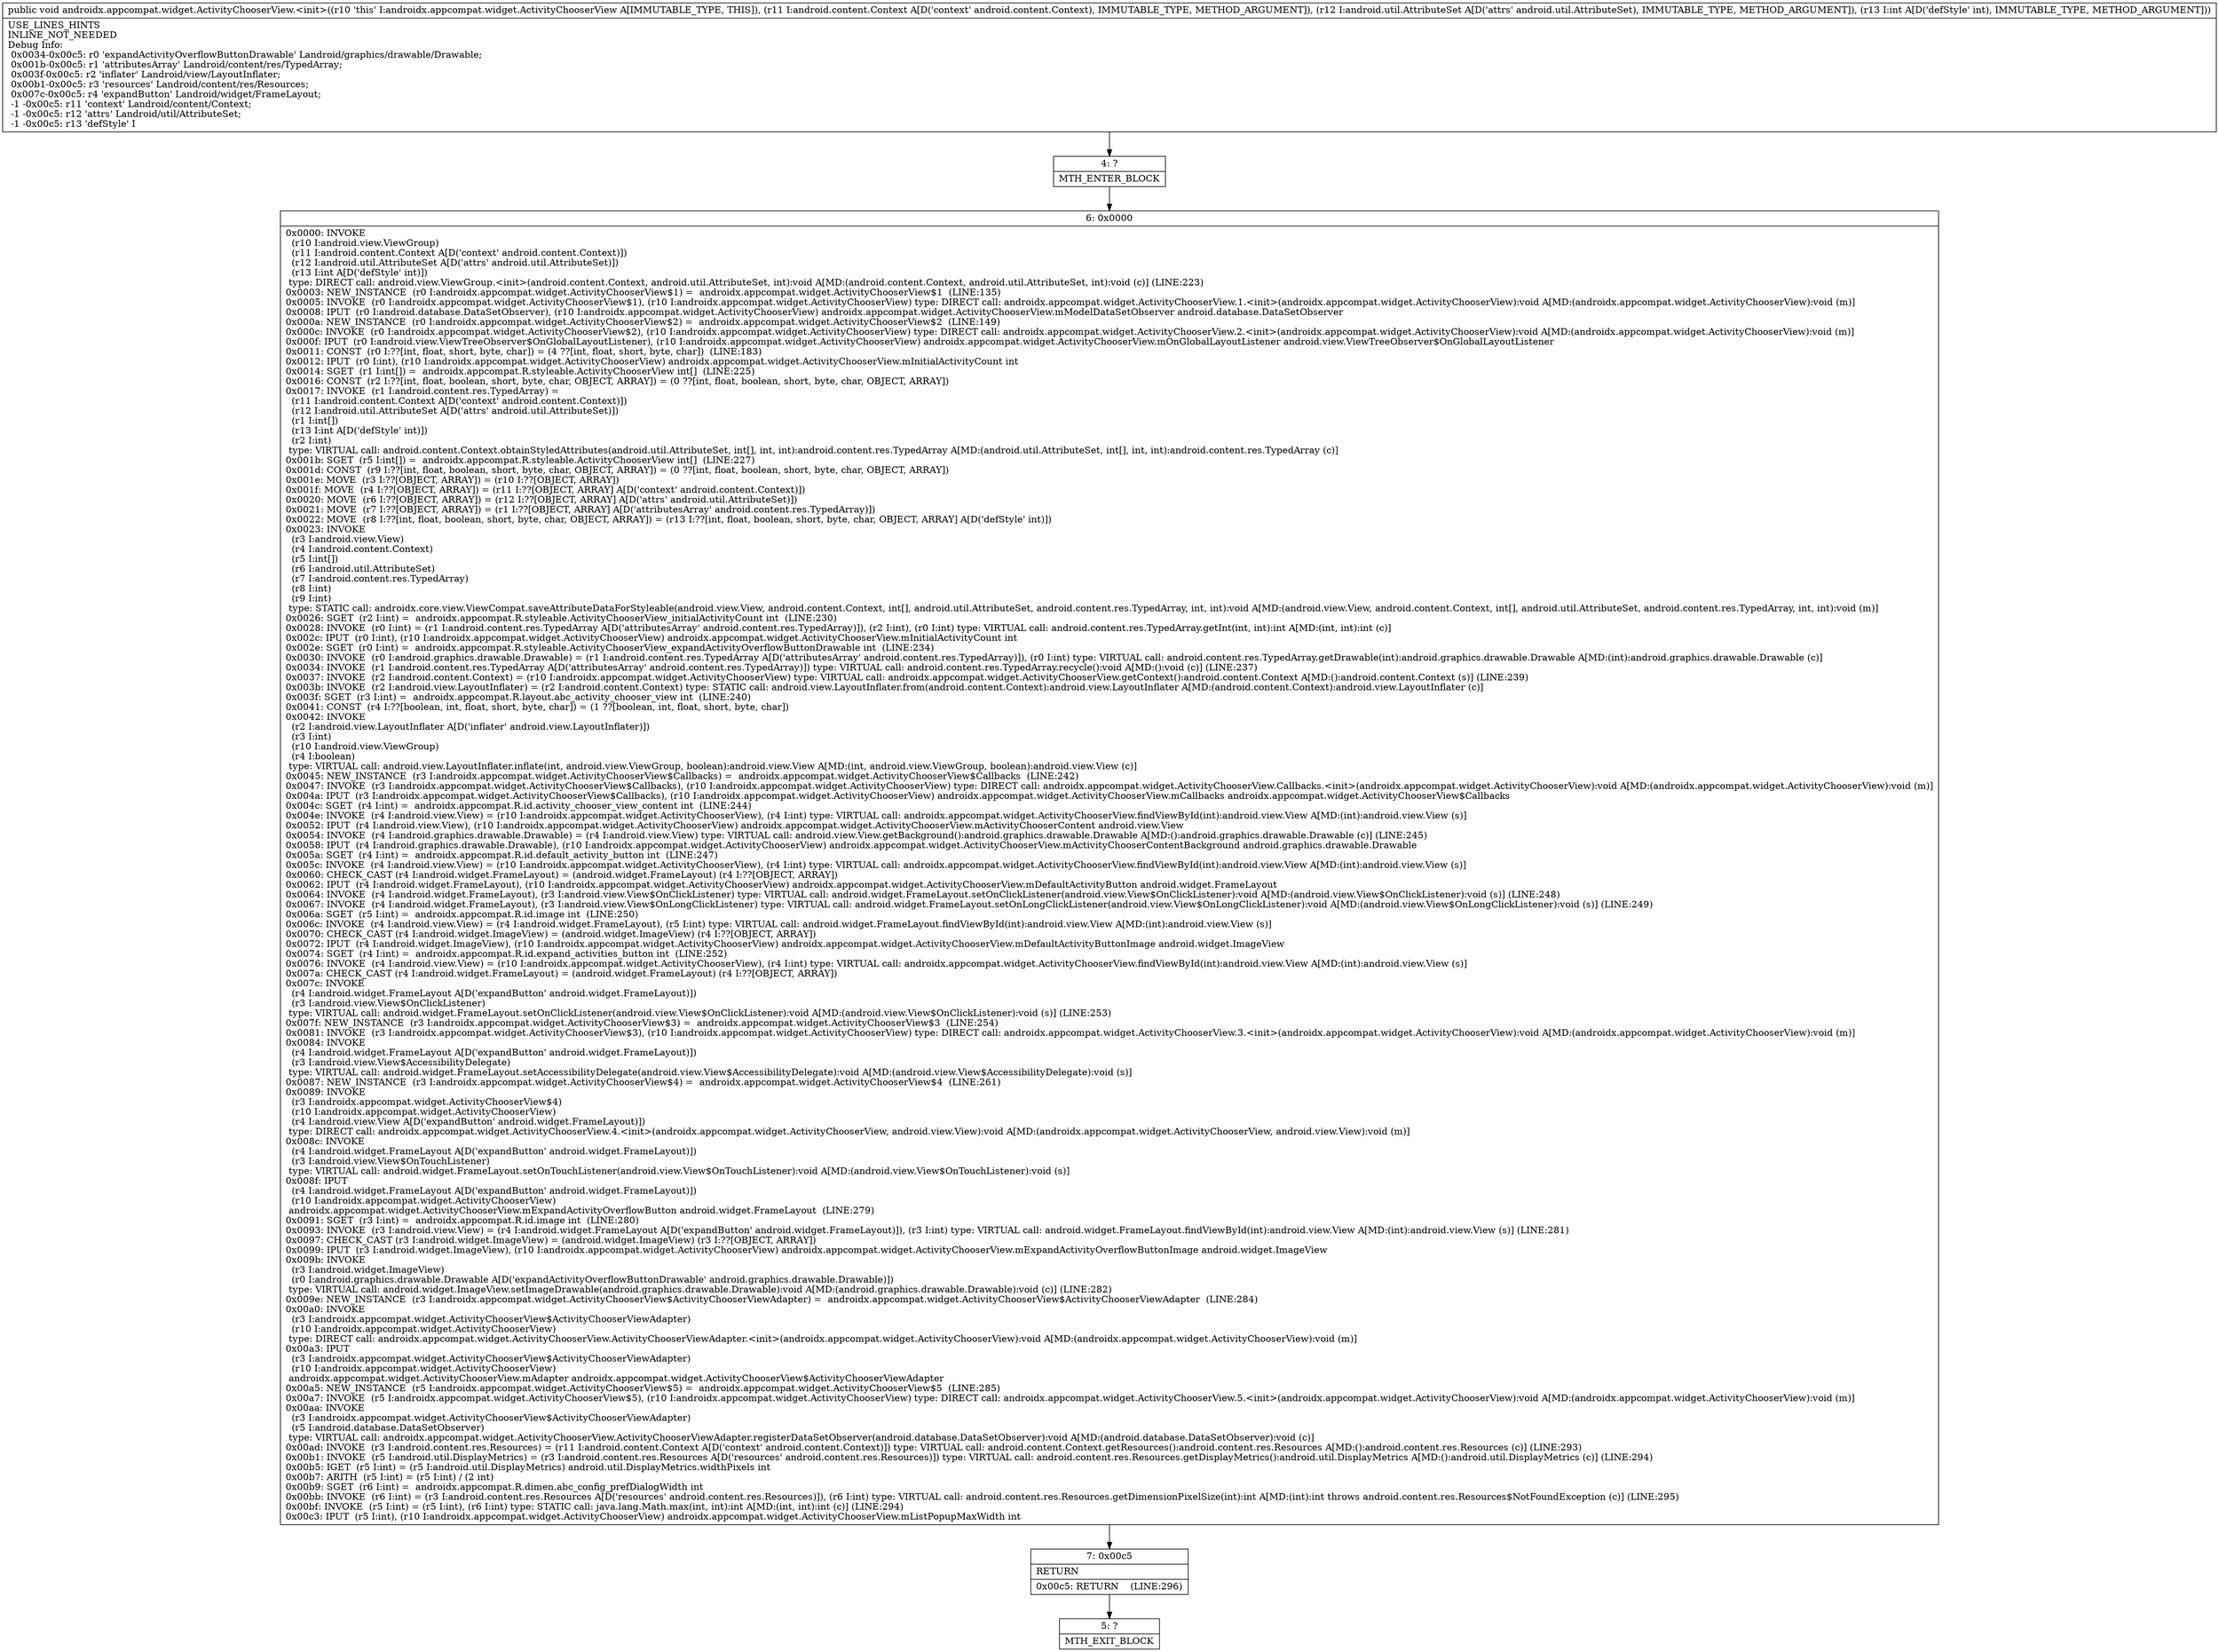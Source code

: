 digraph "CFG forandroidx.appcompat.widget.ActivityChooserView.\<init\>(Landroid\/content\/Context;Landroid\/util\/AttributeSet;I)V" {
Node_4 [shape=record,label="{4\:\ ?|MTH_ENTER_BLOCK\l}"];
Node_6 [shape=record,label="{6\:\ 0x0000|0x0000: INVOKE  \l  (r10 I:android.view.ViewGroup)\l  (r11 I:android.content.Context A[D('context' android.content.Context)])\l  (r12 I:android.util.AttributeSet A[D('attrs' android.util.AttributeSet)])\l  (r13 I:int A[D('defStyle' int)])\l type: DIRECT call: android.view.ViewGroup.\<init\>(android.content.Context, android.util.AttributeSet, int):void A[MD:(android.content.Context, android.util.AttributeSet, int):void (c)] (LINE:223)\l0x0003: NEW_INSTANCE  (r0 I:androidx.appcompat.widget.ActivityChooserView$1) =  androidx.appcompat.widget.ActivityChooserView$1  (LINE:135)\l0x0005: INVOKE  (r0 I:androidx.appcompat.widget.ActivityChooserView$1), (r10 I:androidx.appcompat.widget.ActivityChooserView) type: DIRECT call: androidx.appcompat.widget.ActivityChooserView.1.\<init\>(androidx.appcompat.widget.ActivityChooserView):void A[MD:(androidx.appcompat.widget.ActivityChooserView):void (m)]\l0x0008: IPUT  (r0 I:android.database.DataSetObserver), (r10 I:androidx.appcompat.widget.ActivityChooserView) androidx.appcompat.widget.ActivityChooserView.mModelDataSetObserver android.database.DataSetObserver \l0x000a: NEW_INSTANCE  (r0 I:androidx.appcompat.widget.ActivityChooserView$2) =  androidx.appcompat.widget.ActivityChooserView$2  (LINE:149)\l0x000c: INVOKE  (r0 I:androidx.appcompat.widget.ActivityChooserView$2), (r10 I:androidx.appcompat.widget.ActivityChooserView) type: DIRECT call: androidx.appcompat.widget.ActivityChooserView.2.\<init\>(androidx.appcompat.widget.ActivityChooserView):void A[MD:(androidx.appcompat.widget.ActivityChooserView):void (m)]\l0x000f: IPUT  (r0 I:android.view.ViewTreeObserver$OnGlobalLayoutListener), (r10 I:androidx.appcompat.widget.ActivityChooserView) androidx.appcompat.widget.ActivityChooserView.mOnGlobalLayoutListener android.view.ViewTreeObserver$OnGlobalLayoutListener \l0x0011: CONST  (r0 I:??[int, float, short, byte, char]) = (4 ??[int, float, short, byte, char])  (LINE:183)\l0x0012: IPUT  (r0 I:int), (r10 I:androidx.appcompat.widget.ActivityChooserView) androidx.appcompat.widget.ActivityChooserView.mInitialActivityCount int \l0x0014: SGET  (r1 I:int[]) =  androidx.appcompat.R.styleable.ActivityChooserView int[]  (LINE:225)\l0x0016: CONST  (r2 I:??[int, float, boolean, short, byte, char, OBJECT, ARRAY]) = (0 ??[int, float, boolean, short, byte, char, OBJECT, ARRAY]) \l0x0017: INVOKE  (r1 I:android.content.res.TypedArray) = \l  (r11 I:android.content.Context A[D('context' android.content.Context)])\l  (r12 I:android.util.AttributeSet A[D('attrs' android.util.AttributeSet)])\l  (r1 I:int[])\l  (r13 I:int A[D('defStyle' int)])\l  (r2 I:int)\l type: VIRTUAL call: android.content.Context.obtainStyledAttributes(android.util.AttributeSet, int[], int, int):android.content.res.TypedArray A[MD:(android.util.AttributeSet, int[], int, int):android.content.res.TypedArray (c)]\l0x001b: SGET  (r5 I:int[]) =  androidx.appcompat.R.styleable.ActivityChooserView int[]  (LINE:227)\l0x001d: CONST  (r9 I:??[int, float, boolean, short, byte, char, OBJECT, ARRAY]) = (0 ??[int, float, boolean, short, byte, char, OBJECT, ARRAY]) \l0x001e: MOVE  (r3 I:??[OBJECT, ARRAY]) = (r10 I:??[OBJECT, ARRAY]) \l0x001f: MOVE  (r4 I:??[OBJECT, ARRAY]) = (r11 I:??[OBJECT, ARRAY] A[D('context' android.content.Context)]) \l0x0020: MOVE  (r6 I:??[OBJECT, ARRAY]) = (r12 I:??[OBJECT, ARRAY] A[D('attrs' android.util.AttributeSet)]) \l0x0021: MOVE  (r7 I:??[OBJECT, ARRAY]) = (r1 I:??[OBJECT, ARRAY] A[D('attributesArray' android.content.res.TypedArray)]) \l0x0022: MOVE  (r8 I:??[int, float, boolean, short, byte, char, OBJECT, ARRAY]) = (r13 I:??[int, float, boolean, short, byte, char, OBJECT, ARRAY] A[D('defStyle' int)]) \l0x0023: INVOKE  \l  (r3 I:android.view.View)\l  (r4 I:android.content.Context)\l  (r5 I:int[])\l  (r6 I:android.util.AttributeSet)\l  (r7 I:android.content.res.TypedArray)\l  (r8 I:int)\l  (r9 I:int)\l type: STATIC call: androidx.core.view.ViewCompat.saveAttributeDataForStyleable(android.view.View, android.content.Context, int[], android.util.AttributeSet, android.content.res.TypedArray, int, int):void A[MD:(android.view.View, android.content.Context, int[], android.util.AttributeSet, android.content.res.TypedArray, int, int):void (m)]\l0x0026: SGET  (r2 I:int) =  androidx.appcompat.R.styleable.ActivityChooserView_initialActivityCount int  (LINE:230)\l0x0028: INVOKE  (r0 I:int) = (r1 I:android.content.res.TypedArray A[D('attributesArray' android.content.res.TypedArray)]), (r2 I:int), (r0 I:int) type: VIRTUAL call: android.content.res.TypedArray.getInt(int, int):int A[MD:(int, int):int (c)]\l0x002c: IPUT  (r0 I:int), (r10 I:androidx.appcompat.widget.ActivityChooserView) androidx.appcompat.widget.ActivityChooserView.mInitialActivityCount int \l0x002e: SGET  (r0 I:int) =  androidx.appcompat.R.styleable.ActivityChooserView_expandActivityOverflowButtonDrawable int  (LINE:234)\l0x0030: INVOKE  (r0 I:android.graphics.drawable.Drawable) = (r1 I:android.content.res.TypedArray A[D('attributesArray' android.content.res.TypedArray)]), (r0 I:int) type: VIRTUAL call: android.content.res.TypedArray.getDrawable(int):android.graphics.drawable.Drawable A[MD:(int):android.graphics.drawable.Drawable (c)]\l0x0034: INVOKE  (r1 I:android.content.res.TypedArray A[D('attributesArray' android.content.res.TypedArray)]) type: VIRTUAL call: android.content.res.TypedArray.recycle():void A[MD:():void (c)] (LINE:237)\l0x0037: INVOKE  (r2 I:android.content.Context) = (r10 I:androidx.appcompat.widget.ActivityChooserView) type: VIRTUAL call: androidx.appcompat.widget.ActivityChooserView.getContext():android.content.Context A[MD:():android.content.Context (s)] (LINE:239)\l0x003b: INVOKE  (r2 I:android.view.LayoutInflater) = (r2 I:android.content.Context) type: STATIC call: android.view.LayoutInflater.from(android.content.Context):android.view.LayoutInflater A[MD:(android.content.Context):android.view.LayoutInflater (c)]\l0x003f: SGET  (r3 I:int) =  androidx.appcompat.R.layout.abc_activity_chooser_view int  (LINE:240)\l0x0041: CONST  (r4 I:??[boolean, int, float, short, byte, char]) = (1 ??[boolean, int, float, short, byte, char]) \l0x0042: INVOKE  \l  (r2 I:android.view.LayoutInflater A[D('inflater' android.view.LayoutInflater)])\l  (r3 I:int)\l  (r10 I:android.view.ViewGroup)\l  (r4 I:boolean)\l type: VIRTUAL call: android.view.LayoutInflater.inflate(int, android.view.ViewGroup, boolean):android.view.View A[MD:(int, android.view.ViewGroup, boolean):android.view.View (c)]\l0x0045: NEW_INSTANCE  (r3 I:androidx.appcompat.widget.ActivityChooserView$Callbacks) =  androidx.appcompat.widget.ActivityChooserView$Callbacks  (LINE:242)\l0x0047: INVOKE  (r3 I:androidx.appcompat.widget.ActivityChooserView$Callbacks), (r10 I:androidx.appcompat.widget.ActivityChooserView) type: DIRECT call: androidx.appcompat.widget.ActivityChooserView.Callbacks.\<init\>(androidx.appcompat.widget.ActivityChooserView):void A[MD:(androidx.appcompat.widget.ActivityChooserView):void (m)]\l0x004a: IPUT  (r3 I:androidx.appcompat.widget.ActivityChooserView$Callbacks), (r10 I:androidx.appcompat.widget.ActivityChooserView) androidx.appcompat.widget.ActivityChooserView.mCallbacks androidx.appcompat.widget.ActivityChooserView$Callbacks \l0x004c: SGET  (r4 I:int) =  androidx.appcompat.R.id.activity_chooser_view_content int  (LINE:244)\l0x004e: INVOKE  (r4 I:android.view.View) = (r10 I:androidx.appcompat.widget.ActivityChooserView), (r4 I:int) type: VIRTUAL call: androidx.appcompat.widget.ActivityChooserView.findViewById(int):android.view.View A[MD:(int):android.view.View (s)]\l0x0052: IPUT  (r4 I:android.view.View), (r10 I:androidx.appcompat.widget.ActivityChooserView) androidx.appcompat.widget.ActivityChooserView.mActivityChooserContent android.view.View \l0x0054: INVOKE  (r4 I:android.graphics.drawable.Drawable) = (r4 I:android.view.View) type: VIRTUAL call: android.view.View.getBackground():android.graphics.drawable.Drawable A[MD:():android.graphics.drawable.Drawable (c)] (LINE:245)\l0x0058: IPUT  (r4 I:android.graphics.drawable.Drawable), (r10 I:androidx.appcompat.widget.ActivityChooserView) androidx.appcompat.widget.ActivityChooserView.mActivityChooserContentBackground android.graphics.drawable.Drawable \l0x005a: SGET  (r4 I:int) =  androidx.appcompat.R.id.default_activity_button int  (LINE:247)\l0x005c: INVOKE  (r4 I:android.view.View) = (r10 I:androidx.appcompat.widget.ActivityChooserView), (r4 I:int) type: VIRTUAL call: androidx.appcompat.widget.ActivityChooserView.findViewById(int):android.view.View A[MD:(int):android.view.View (s)]\l0x0060: CHECK_CAST (r4 I:android.widget.FrameLayout) = (android.widget.FrameLayout) (r4 I:??[OBJECT, ARRAY]) \l0x0062: IPUT  (r4 I:android.widget.FrameLayout), (r10 I:androidx.appcompat.widget.ActivityChooserView) androidx.appcompat.widget.ActivityChooserView.mDefaultActivityButton android.widget.FrameLayout \l0x0064: INVOKE  (r4 I:android.widget.FrameLayout), (r3 I:android.view.View$OnClickListener) type: VIRTUAL call: android.widget.FrameLayout.setOnClickListener(android.view.View$OnClickListener):void A[MD:(android.view.View$OnClickListener):void (s)] (LINE:248)\l0x0067: INVOKE  (r4 I:android.widget.FrameLayout), (r3 I:android.view.View$OnLongClickListener) type: VIRTUAL call: android.widget.FrameLayout.setOnLongClickListener(android.view.View$OnLongClickListener):void A[MD:(android.view.View$OnLongClickListener):void (s)] (LINE:249)\l0x006a: SGET  (r5 I:int) =  androidx.appcompat.R.id.image int  (LINE:250)\l0x006c: INVOKE  (r4 I:android.view.View) = (r4 I:android.widget.FrameLayout), (r5 I:int) type: VIRTUAL call: android.widget.FrameLayout.findViewById(int):android.view.View A[MD:(int):android.view.View (s)]\l0x0070: CHECK_CAST (r4 I:android.widget.ImageView) = (android.widget.ImageView) (r4 I:??[OBJECT, ARRAY]) \l0x0072: IPUT  (r4 I:android.widget.ImageView), (r10 I:androidx.appcompat.widget.ActivityChooserView) androidx.appcompat.widget.ActivityChooserView.mDefaultActivityButtonImage android.widget.ImageView \l0x0074: SGET  (r4 I:int) =  androidx.appcompat.R.id.expand_activities_button int  (LINE:252)\l0x0076: INVOKE  (r4 I:android.view.View) = (r10 I:androidx.appcompat.widget.ActivityChooserView), (r4 I:int) type: VIRTUAL call: androidx.appcompat.widget.ActivityChooserView.findViewById(int):android.view.View A[MD:(int):android.view.View (s)]\l0x007a: CHECK_CAST (r4 I:android.widget.FrameLayout) = (android.widget.FrameLayout) (r4 I:??[OBJECT, ARRAY]) \l0x007c: INVOKE  \l  (r4 I:android.widget.FrameLayout A[D('expandButton' android.widget.FrameLayout)])\l  (r3 I:android.view.View$OnClickListener)\l type: VIRTUAL call: android.widget.FrameLayout.setOnClickListener(android.view.View$OnClickListener):void A[MD:(android.view.View$OnClickListener):void (s)] (LINE:253)\l0x007f: NEW_INSTANCE  (r3 I:androidx.appcompat.widget.ActivityChooserView$3) =  androidx.appcompat.widget.ActivityChooserView$3  (LINE:254)\l0x0081: INVOKE  (r3 I:androidx.appcompat.widget.ActivityChooserView$3), (r10 I:androidx.appcompat.widget.ActivityChooserView) type: DIRECT call: androidx.appcompat.widget.ActivityChooserView.3.\<init\>(androidx.appcompat.widget.ActivityChooserView):void A[MD:(androidx.appcompat.widget.ActivityChooserView):void (m)]\l0x0084: INVOKE  \l  (r4 I:android.widget.FrameLayout A[D('expandButton' android.widget.FrameLayout)])\l  (r3 I:android.view.View$AccessibilityDelegate)\l type: VIRTUAL call: android.widget.FrameLayout.setAccessibilityDelegate(android.view.View$AccessibilityDelegate):void A[MD:(android.view.View$AccessibilityDelegate):void (s)]\l0x0087: NEW_INSTANCE  (r3 I:androidx.appcompat.widget.ActivityChooserView$4) =  androidx.appcompat.widget.ActivityChooserView$4  (LINE:261)\l0x0089: INVOKE  \l  (r3 I:androidx.appcompat.widget.ActivityChooserView$4)\l  (r10 I:androidx.appcompat.widget.ActivityChooserView)\l  (r4 I:android.view.View A[D('expandButton' android.widget.FrameLayout)])\l type: DIRECT call: androidx.appcompat.widget.ActivityChooserView.4.\<init\>(androidx.appcompat.widget.ActivityChooserView, android.view.View):void A[MD:(androidx.appcompat.widget.ActivityChooserView, android.view.View):void (m)]\l0x008c: INVOKE  \l  (r4 I:android.widget.FrameLayout A[D('expandButton' android.widget.FrameLayout)])\l  (r3 I:android.view.View$OnTouchListener)\l type: VIRTUAL call: android.widget.FrameLayout.setOnTouchListener(android.view.View$OnTouchListener):void A[MD:(android.view.View$OnTouchListener):void (s)]\l0x008f: IPUT  \l  (r4 I:android.widget.FrameLayout A[D('expandButton' android.widget.FrameLayout)])\l  (r10 I:androidx.appcompat.widget.ActivityChooserView)\l androidx.appcompat.widget.ActivityChooserView.mExpandActivityOverflowButton android.widget.FrameLayout  (LINE:279)\l0x0091: SGET  (r3 I:int) =  androidx.appcompat.R.id.image int  (LINE:280)\l0x0093: INVOKE  (r3 I:android.view.View) = (r4 I:android.widget.FrameLayout A[D('expandButton' android.widget.FrameLayout)]), (r3 I:int) type: VIRTUAL call: android.widget.FrameLayout.findViewById(int):android.view.View A[MD:(int):android.view.View (s)] (LINE:281)\l0x0097: CHECK_CAST (r3 I:android.widget.ImageView) = (android.widget.ImageView) (r3 I:??[OBJECT, ARRAY]) \l0x0099: IPUT  (r3 I:android.widget.ImageView), (r10 I:androidx.appcompat.widget.ActivityChooserView) androidx.appcompat.widget.ActivityChooserView.mExpandActivityOverflowButtonImage android.widget.ImageView \l0x009b: INVOKE  \l  (r3 I:android.widget.ImageView)\l  (r0 I:android.graphics.drawable.Drawable A[D('expandActivityOverflowButtonDrawable' android.graphics.drawable.Drawable)])\l type: VIRTUAL call: android.widget.ImageView.setImageDrawable(android.graphics.drawable.Drawable):void A[MD:(android.graphics.drawable.Drawable):void (c)] (LINE:282)\l0x009e: NEW_INSTANCE  (r3 I:androidx.appcompat.widget.ActivityChooserView$ActivityChooserViewAdapter) =  androidx.appcompat.widget.ActivityChooserView$ActivityChooserViewAdapter  (LINE:284)\l0x00a0: INVOKE  \l  (r3 I:androidx.appcompat.widget.ActivityChooserView$ActivityChooserViewAdapter)\l  (r10 I:androidx.appcompat.widget.ActivityChooserView)\l type: DIRECT call: androidx.appcompat.widget.ActivityChooserView.ActivityChooserViewAdapter.\<init\>(androidx.appcompat.widget.ActivityChooserView):void A[MD:(androidx.appcompat.widget.ActivityChooserView):void (m)]\l0x00a3: IPUT  \l  (r3 I:androidx.appcompat.widget.ActivityChooserView$ActivityChooserViewAdapter)\l  (r10 I:androidx.appcompat.widget.ActivityChooserView)\l androidx.appcompat.widget.ActivityChooserView.mAdapter androidx.appcompat.widget.ActivityChooserView$ActivityChooserViewAdapter \l0x00a5: NEW_INSTANCE  (r5 I:androidx.appcompat.widget.ActivityChooserView$5) =  androidx.appcompat.widget.ActivityChooserView$5  (LINE:285)\l0x00a7: INVOKE  (r5 I:androidx.appcompat.widget.ActivityChooserView$5), (r10 I:androidx.appcompat.widget.ActivityChooserView) type: DIRECT call: androidx.appcompat.widget.ActivityChooserView.5.\<init\>(androidx.appcompat.widget.ActivityChooserView):void A[MD:(androidx.appcompat.widget.ActivityChooserView):void (m)]\l0x00aa: INVOKE  \l  (r3 I:androidx.appcompat.widget.ActivityChooserView$ActivityChooserViewAdapter)\l  (r5 I:android.database.DataSetObserver)\l type: VIRTUAL call: androidx.appcompat.widget.ActivityChooserView.ActivityChooserViewAdapter.registerDataSetObserver(android.database.DataSetObserver):void A[MD:(android.database.DataSetObserver):void (c)]\l0x00ad: INVOKE  (r3 I:android.content.res.Resources) = (r11 I:android.content.Context A[D('context' android.content.Context)]) type: VIRTUAL call: android.content.Context.getResources():android.content.res.Resources A[MD:():android.content.res.Resources (c)] (LINE:293)\l0x00b1: INVOKE  (r5 I:android.util.DisplayMetrics) = (r3 I:android.content.res.Resources A[D('resources' android.content.res.Resources)]) type: VIRTUAL call: android.content.res.Resources.getDisplayMetrics():android.util.DisplayMetrics A[MD:():android.util.DisplayMetrics (c)] (LINE:294)\l0x00b5: IGET  (r5 I:int) = (r5 I:android.util.DisplayMetrics) android.util.DisplayMetrics.widthPixels int \l0x00b7: ARITH  (r5 I:int) = (r5 I:int) \/ (2 int) \l0x00b9: SGET  (r6 I:int) =  androidx.appcompat.R.dimen.abc_config_prefDialogWidth int \l0x00bb: INVOKE  (r6 I:int) = (r3 I:android.content.res.Resources A[D('resources' android.content.res.Resources)]), (r6 I:int) type: VIRTUAL call: android.content.res.Resources.getDimensionPixelSize(int):int A[MD:(int):int throws android.content.res.Resources$NotFoundException (c)] (LINE:295)\l0x00bf: INVOKE  (r5 I:int) = (r5 I:int), (r6 I:int) type: STATIC call: java.lang.Math.max(int, int):int A[MD:(int, int):int (c)] (LINE:294)\l0x00c3: IPUT  (r5 I:int), (r10 I:androidx.appcompat.widget.ActivityChooserView) androidx.appcompat.widget.ActivityChooserView.mListPopupMaxWidth int \l}"];
Node_7 [shape=record,label="{7\:\ 0x00c5|RETURN\l|0x00c5: RETURN    (LINE:296)\l}"];
Node_5 [shape=record,label="{5\:\ ?|MTH_EXIT_BLOCK\l}"];
MethodNode[shape=record,label="{public void androidx.appcompat.widget.ActivityChooserView.\<init\>((r10 'this' I:androidx.appcompat.widget.ActivityChooserView A[IMMUTABLE_TYPE, THIS]), (r11 I:android.content.Context A[D('context' android.content.Context), IMMUTABLE_TYPE, METHOD_ARGUMENT]), (r12 I:android.util.AttributeSet A[D('attrs' android.util.AttributeSet), IMMUTABLE_TYPE, METHOD_ARGUMENT]), (r13 I:int A[D('defStyle' int), IMMUTABLE_TYPE, METHOD_ARGUMENT]))  | USE_LINES_HINTS\lINLINE_NOT_NEEDED\lDebug Info:\l  0x0034\-0x00c5: r0 'expandActivityOverflowButtonDrawable' Landroid\/graphics\/drawable\/Drawable;\l  0x001b\-0x00c5: r1 'attributesArray' Landroid\/content\/res\/TypedArray;\l  0x003f\-0x00c5: r2 'inflater' Landroid\/view\/LayoutInflater;\l  0x00b1\-0x00c5: r3 'resources' Landroid\/content\/res\/Resources;\l  0x007c\-0x00c5: r4 'expandButton' Landroid\/widget\/FrameLayout;\l  \-1 \-0x00c5: r11 'context' Landroid\/content\/Context;\l  \-1 \-0x00c5: r12 'attrs' Landroid\/util\/AttributeSet;\l  \-1 \-0x00c5: r13 'defStyle' I\l}"];
MethodNode -> Node_4;Node_4 -> Node_6;
Node_6 -> Node_7;
Node_7 -> Node_5;
}

